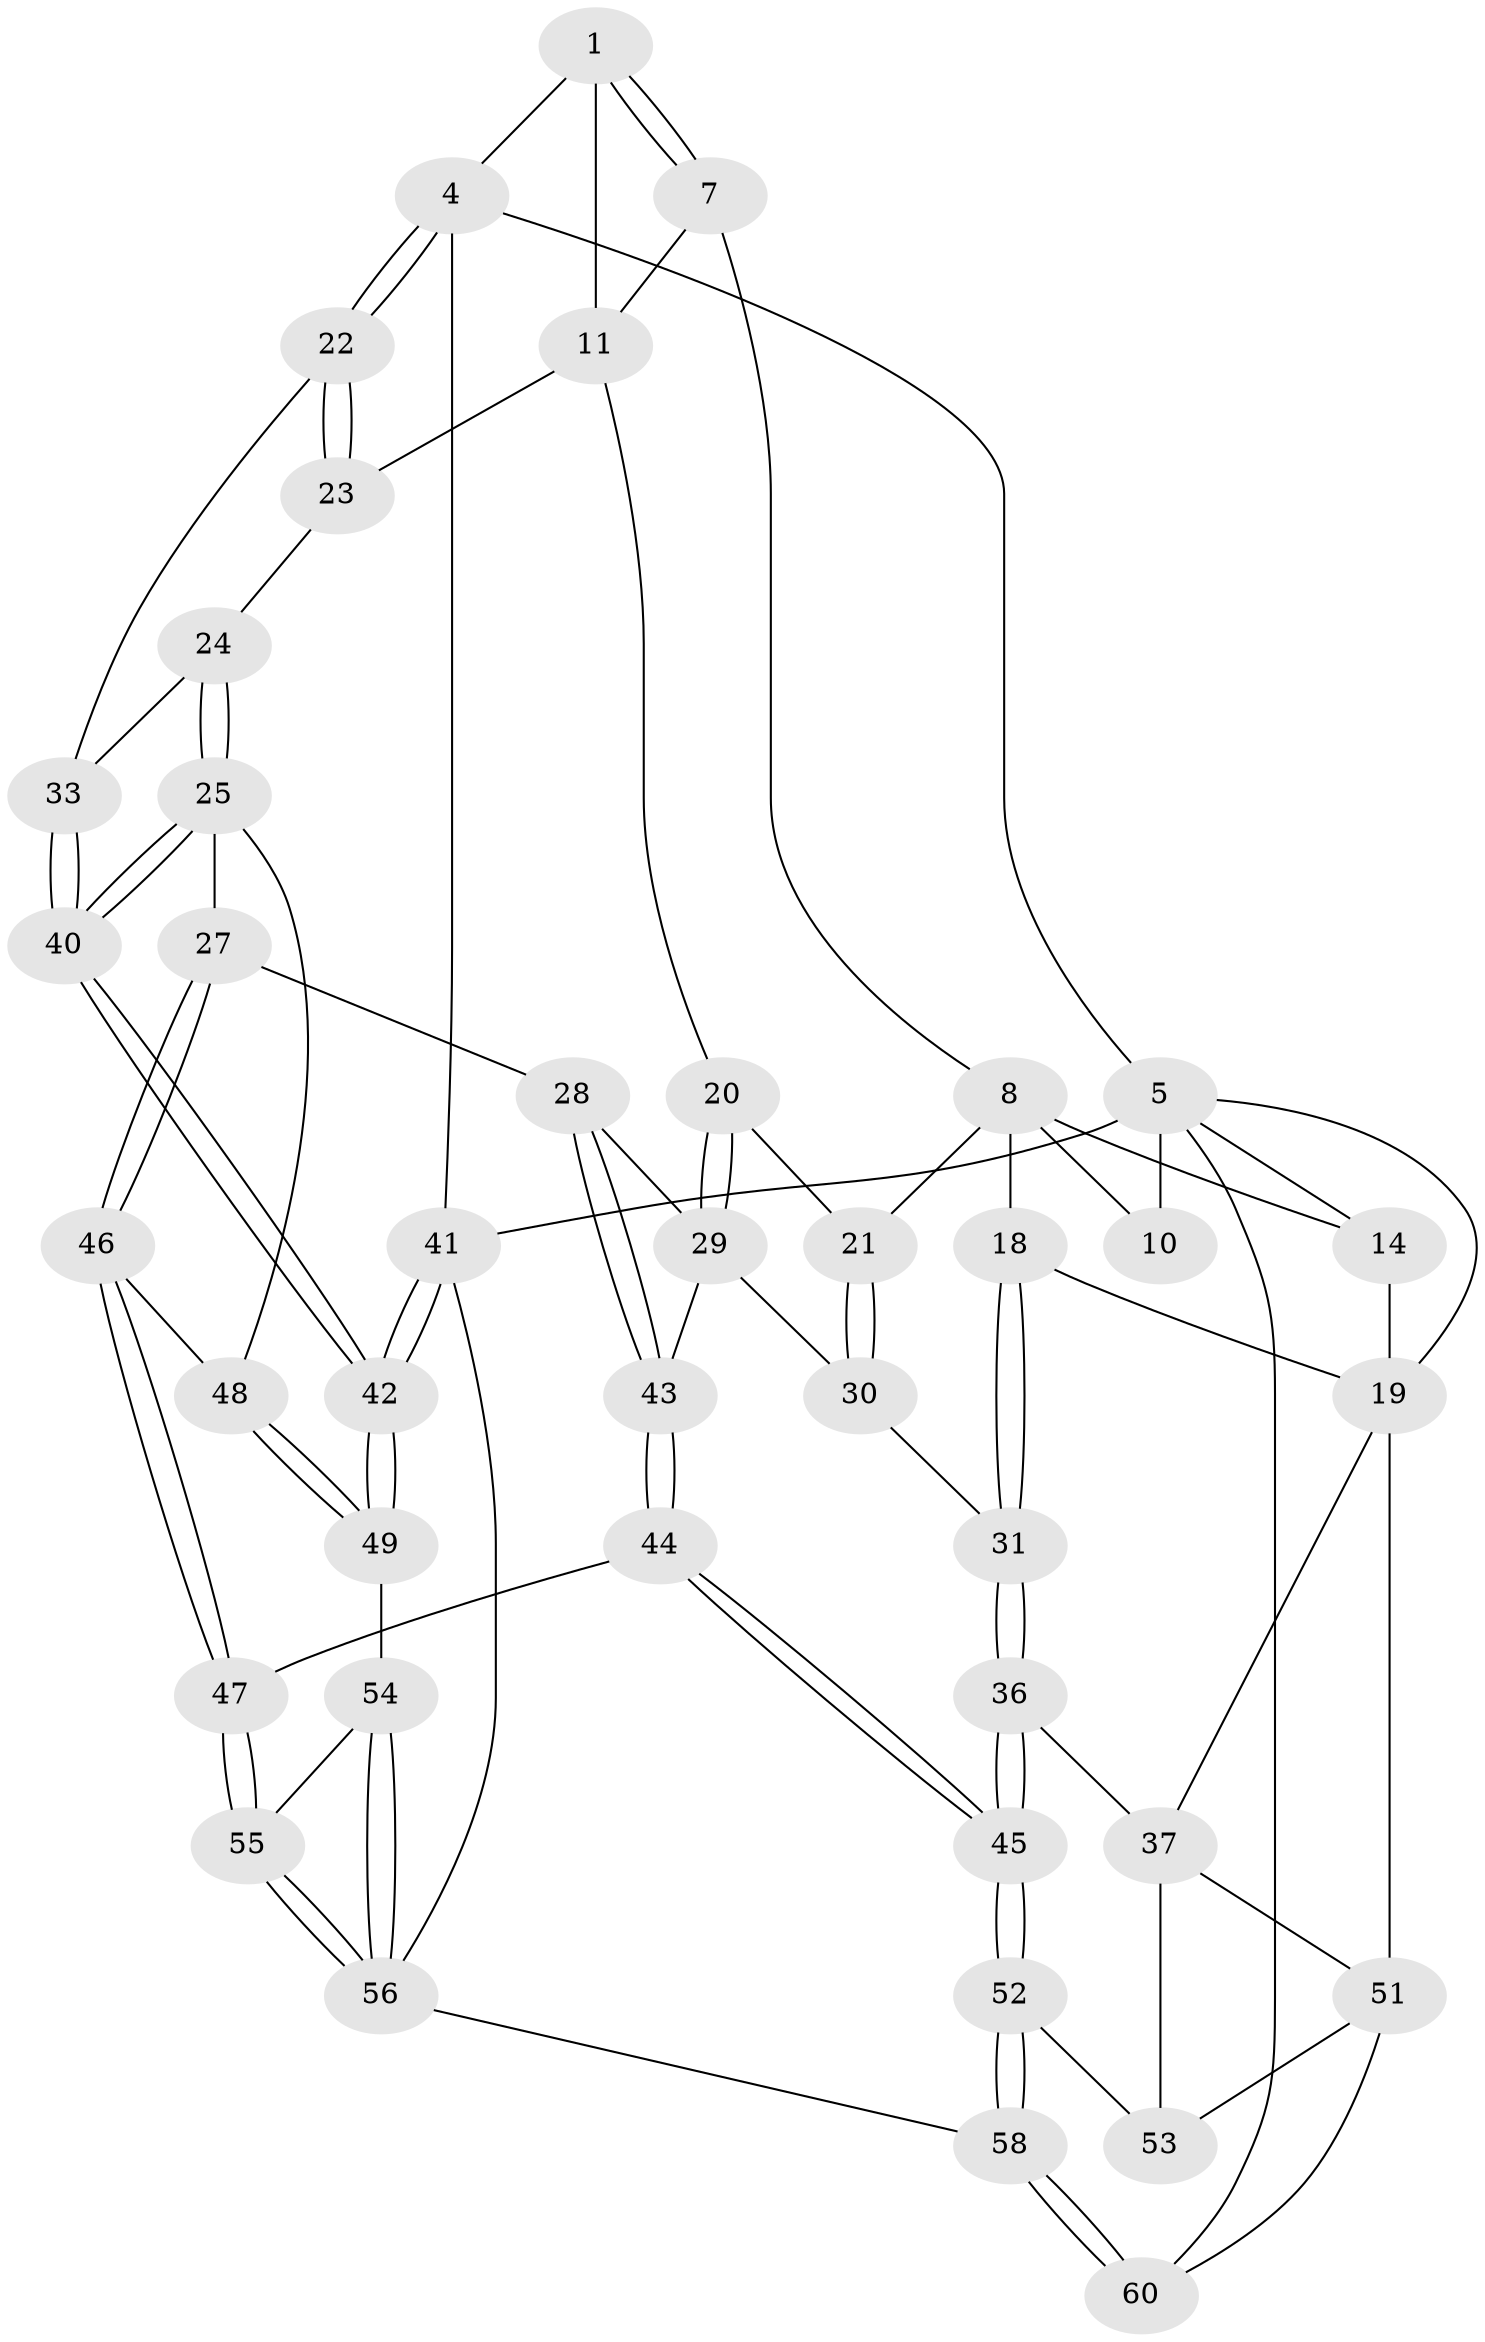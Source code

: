 // original degree distribution, {3: 0.03333333333333333, 4: 0.26666666666666666, 6: 0.23333333333333334, 5: 0.4666666666666667}
// Generated by graph-tools (version 1.1) at 2025/21/03/04/25 18:21:40]
// undirected, 42 vertices, 96 edges
graph export_dot {
graph [start="1"]
  node [color=gray90,style=filled];
  1 [pos="+0.5862237320031313+0",super="+2"];
  4 [pos="+1+0"];
  5 [pos="+0+0",super="+39+6+13"];
  7 [pos="+0.5420718763054935+0.02615855159302148"];
  8 [pos="+0.4195139851464891+0.23353574429828325",super="+9+17"];
  10 [pos="+0.3005395322638865+0.05774135451566462"];
  11 [pos="+0.7128290228490071+0.2606803515601892",super="+12+16"];
  14 [pos="+0.0373079980773707+0.3089556758442462",super="+15"];
  18 [pos="+0.17784727275881648+0.406651189688257"];
  19 [pos="+0.16656231922127648+0.402919356631516",super="+34"];
  20 [pos="+0.6117871976342194+0.31520134436084324"];
  21 [pos="+0.4884477893073423+0.2891669474516649"];
  22 [pos="+1+0"];
  23 [pos="+0.800971064787113+0.2927848847782846"];
  24 [pos="+0.9069553616894658+0.3748333461702269"];
  25 [pos="+0.8390668518036628+0.5627221773941329",super="+26"];
  27 [pos="+0.7261632622469736+0.5904342513264387"];
  28 [pos="+0.6797549071459762+0.5619442187830059"];
  29 [pos="+0.6173589131835004+0.39487436167093637",super="+32"];
  30 [pos="+0.34225308680678956+0.5487049145102544"];
  31 [pos="+0.3014330653955898+0.5501972610664723"];
  33 [pos="+1+0.3654710018656891"];
  36 [pos="+0.17950153339783947+0.7145697638607548"];
  37 [pos="+0.14716837988777712+0.7242128276491387",super="+50"];
  40 [pos="+1+0.8114726539232241"];
  41 [pos="+1+1"];
  42 [pos="+1+1"];
  43 [pos="+0.48238819208392664+0.6687545052422085"];
  44 [pos="+0.49049328918273843+0.7898678890606035"];
  45 [pos="+0.3820778536630138+0.8457198466783146"];
  46 [pos="+0.5559608018696487+0.7936088425981591"];
  47 [pos="+0.5051986309283277+0.7979315187343664"];
  48 [pos="+0.7596026854087299+0.8018495102564939"];
  49 [pos="+0.7894907247559089+0.8330711577497681"];
  51 [pos="+0+0.7403062614685951",super="+59"];
  52 [pos="+0.381393643324411+0.8474634392445013"];
  53 [pos="+0.15118933610533905+0.9573032085938848"];
  54 [pos="+0.7364388924170142+0.864467829583179"];
  55 [pos="+0.5653214084012889+0.9397613949373904"];
  56 [pos="+0.5787573004534874+0.9938790065580022",super="+57"];
  58 [pos="+0.35715797987120534+1"];
  60 [pos="+0.15201946860822071+1"];
  1 -- 7;
  1 -- 7;
  1 -- 11 [weight=2];
  1 -- 4;
  4 -- 5;
  4 -- 22;
  4 -- 22;
  4 -- 41;
  5 -- 41;
  5 -- 60;
  5 -- 10 [weight=2];
  5 -- 19;
  5 -- 14;
  7 -- 8;
  7 -- 11;
  8 -- 10;
  8 -- 14;
  8 -- 18;
  8 -- 21;
  11 -- 20;
  11 -- 23;
  14 -- 19 [weight=2];
  18 -- 19;
  18 -- 31;
  18 -- 31;
  19 -- 51;
  19 -- 37;
  20 -- 21;
  20 -- 29;
  20 -- 29;
  21 -- 30;
  21 -- 30;
  22 -- 23;
  22 -- 23;
  22 -- 33;
  23 -- 24;
  24 -- 25;
  24 -- 25;
  24 -- 33;
  25 -- 40;
  25 -- 40;
  25 -- 48;
  25 -- 27;
  27 -- 28;
  27 -- 46;
  27 -- 46;
  28 -- 29;
  28 -- 43;
  28 -- 43;
  29 -- 43;
  29 -- 30;
  30 -- 31;
  31 -- 36;
  31 -- 36;
  33 -- 40;
  33 -- 40;
  36 -- 37;
  36 -- 45;
  36 -- 45;
  37 -- 53;
  37 -- 51;
  40 -- 42;
  40 -- 42;
  41 -- 42;
  41 -- 42;
  41 -- 56;
  42 -- 49;
  42 -- 49;
  43 -- 44;
  43 -- 44;
  44 -- 45;
  44 -- 45;
  44 -- 47;
  45 -- 52;
  45 -- 52;
  46 -- 47;
  46 -- 47;
  46 -- 48;
  47 -- 55;
  47 -- 55;
  48 -- 49;
  48 -- 49;
  49 -- 54;
  51 -- 60;
  51 -- 53;
  52 -- 53;
  52 -- 58;
  52 -- 58;
  54 -- 55;
  54 -- 56;
  54 -- 56;
  55 -- 56;
  55 -- 56;
  56 -- 58;
  58 -- 60;
  58 -- 60;
}

